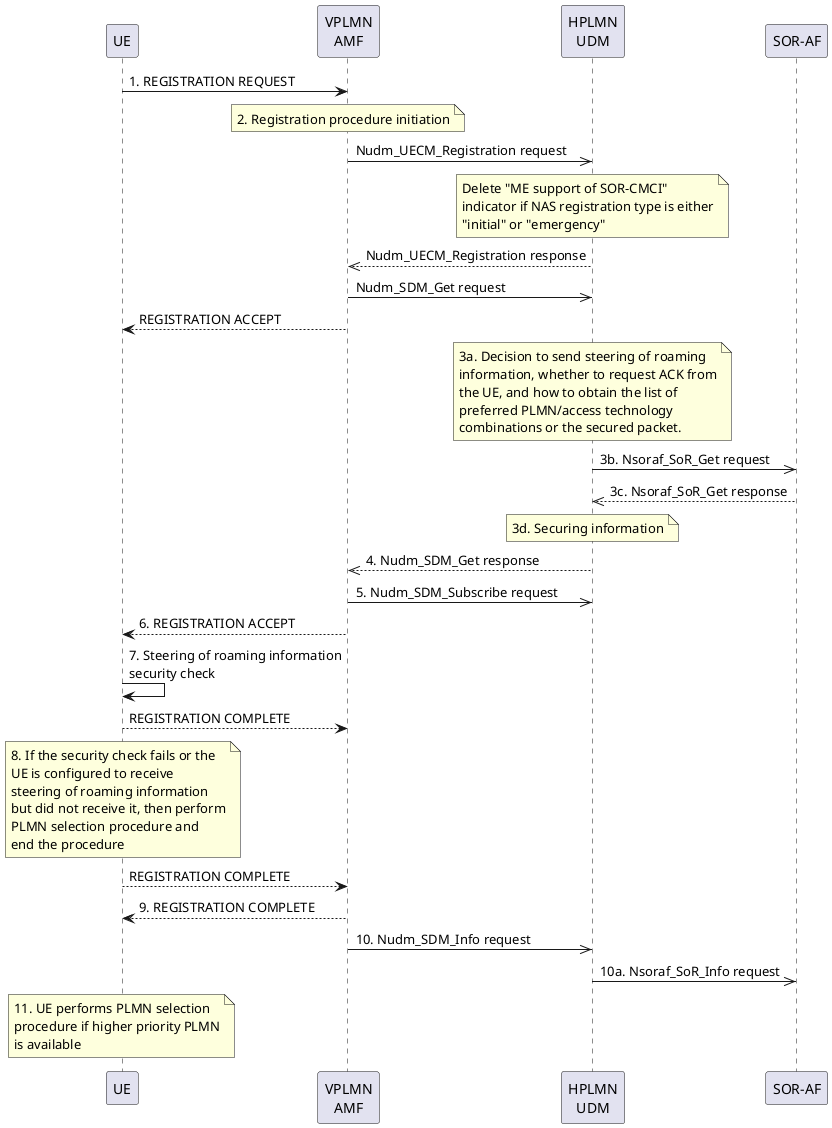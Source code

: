 @startuml
participant UE
participant "VPLMN\nAMF" as VPLMN
participant "HPLMN\nUDM" as HPLMN
participant "SOR-AF" as SOR

UE -> VPLMN: 1. REGISTRATION REQUEST

note over VPLMN
2. Registration procedure initiation
end note

VPLMN ->> HPLMN: Nudm_UECM_Registration request

note over HPLMN
Delete "ME support of SOR-CMCI"
indicator if NAS registration type is either
"initial" or "emergency"
end note

HPLMN -->> VPLMN: Nudm_UECM_Registration response
VPLMN ->> HPLMN: Nudm_SDM_Get request
VPLMN --> UE: REGISTRATION ACCEPT

note over HPLMN
3a. Decision to send steering of roaming
information, whether to request ACK from
the UE, and how to obtain the list of
preferred PLMN/access technology
combinations or the secured packet.
end note

HPLMN ->> SOR: 3b. Nsoraf_SoR_Get request
SOR -->> HPLMN: 3c. Nsoraf_SoR_Get response

note over HPLMN
3d. Securing information
end note

HPLMN -->> VPLMN: 4. Nudm_SDM_Get response
VPLMN ->> HPLMN: 5. Nudm_SDM_Subscribe request
VPLMN --> UE: 6. REGISTRATION ACCEPT

UE -> UE: 7. Steering of roaming information\nsecurity check
UE --> VPLMN: REGISTRATION COMPLETE

note over UE
8. If the security check fails or the
UE is configured to receive
steering of roaming information
but did not receive it, then perform
PLMN selection procedure and
end the procedure
end note

UE --> VPLMN: REGISTRATION COMPLETE
UE <-- VPLMN: 9. REGISTRATION COMPLETE
VPLMN ->> HPLMN: 10. Nudm_SDM_Info request
HPLMN ->> SOR: 10a. Nsoraf_SoR_Info request

note over UE
11. UE performs PLMN selection
procedure if higher priority PLMN
is available
end note

@enduml
